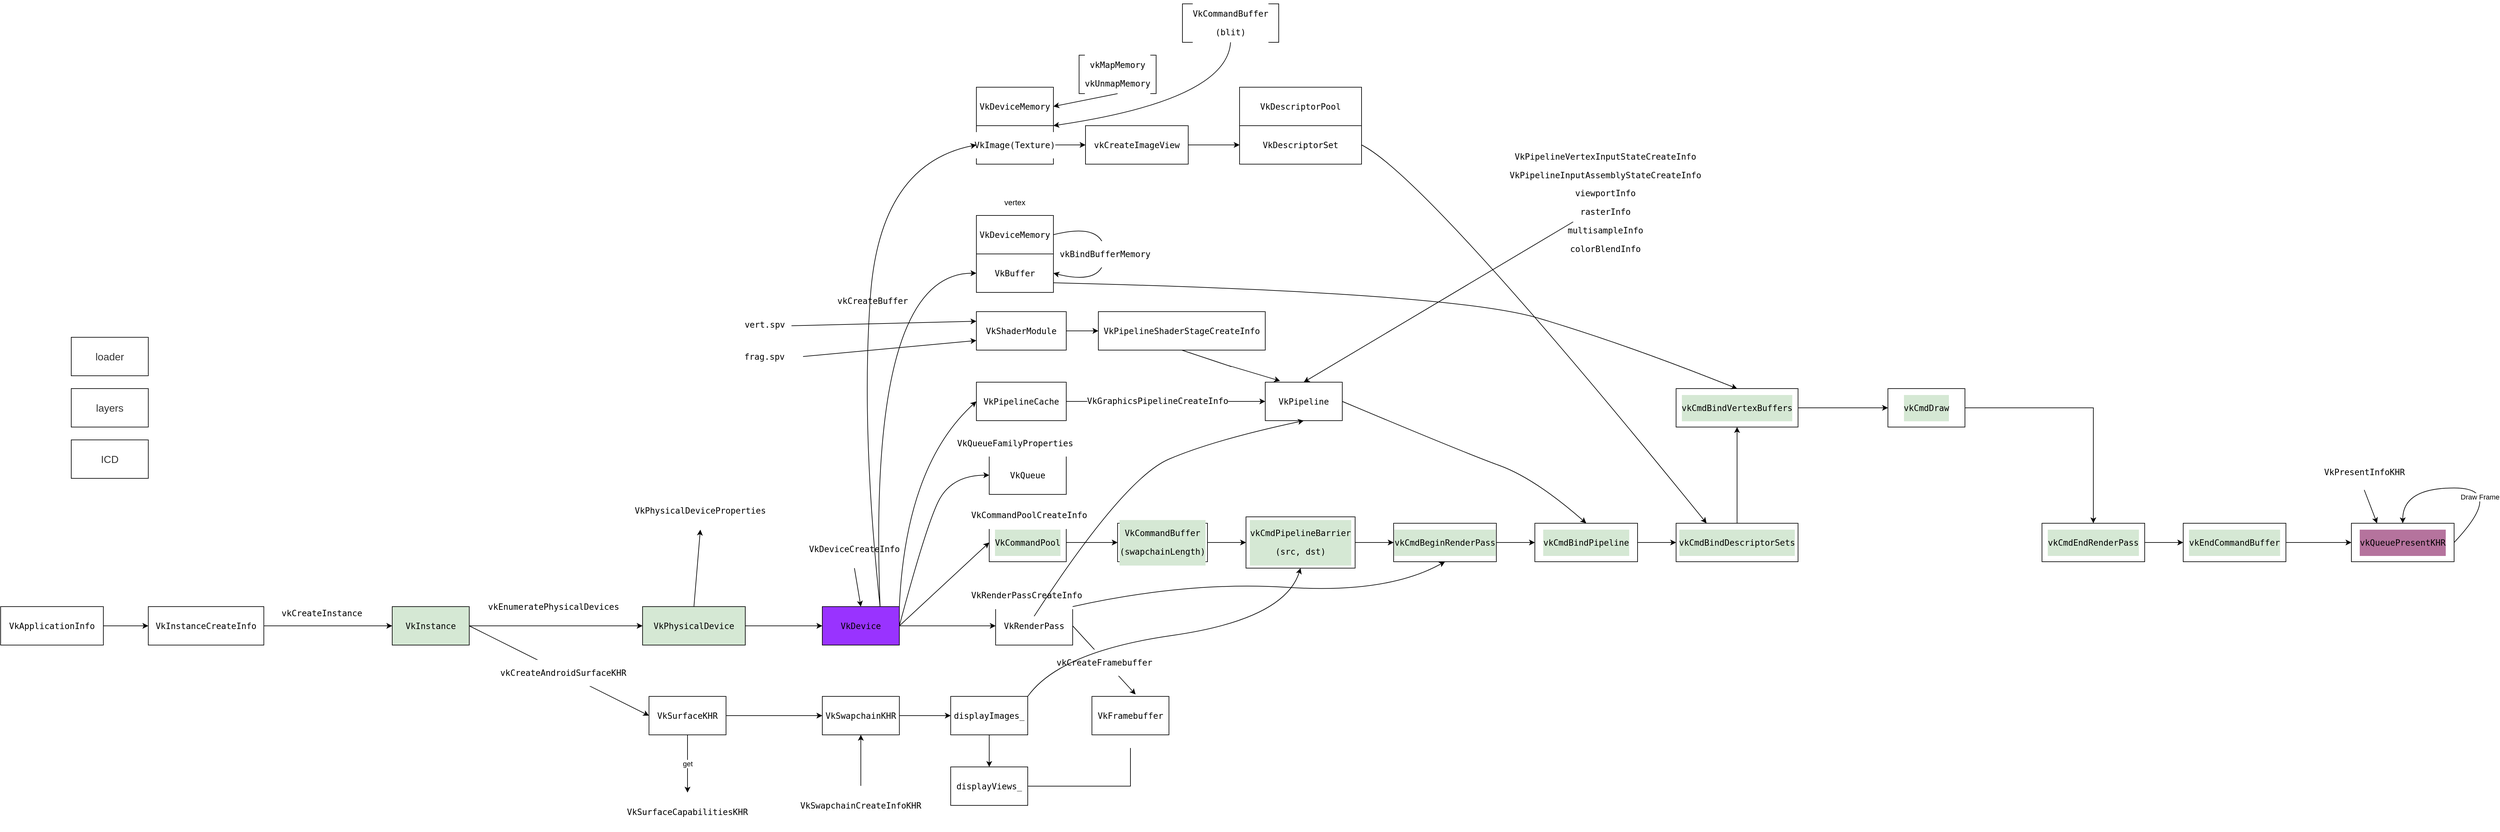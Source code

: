 <mxfile version="15.8.6" type="github">
  <diagram id="1pY4R01_YEF_WJ4rVZ5m" name="Page-1">
    <mxGraphModel dx="1298" dy="2010" grid="1" gridSize="10" guides="1" tooltips="1" connect="1" arrows="1" fold="1" page="1" pageScale="1" pageWidth="827" pageHeight="1169" math="0" shadow="0">
      <root>
        <mxCell id="0" />
        <mxCell id="1" parent="0" />
        <mxCell id="WrL0nbeZJ3WGLAnh8dPq-1" value="&lt;span style=&quot;color: rgb(51 , 51 , 51) ; font-family: , &amp;#34;sf ui text&amp;#34; , &amp;#34;arial&amp;#34; , &amp;#34;pingfang sc&amp;#34; , &amp;#34;hiragino sans gb&amp;#34; , &amp;#34;microsoft yahei&amp;#34; , &amp;#34;wenquanyi micro hei&amp;#34; , sans-serif , &amp;#34;simhei&amp;#34; , &amp;#34;simsun&amp;#34; ; font-size: 16px ; background-color: rgb(255 , 255 , 255)&quot;&gt;loader&lt;/span&gt;" style="whiteSpace=wrap;html=1;" vertex="1" parent="1">
          <mxGeometry x="230" y="-430" width="120" height="60" as="geometry" />
        </mxCell>
        <mxCell id="WrL0nbeZJ3WGLAnh8dPq-2" value="&lt;span style=&quot;color: rgb(51 , 51 , 51) ; font-family: , &amp;#34;sf ui text&amp;#34; , &amp;#34;arial&amp;#34; , &amp;#34;pingfang sc&amp;#34; , &amp;#34;hiragino sans gb&amp;#34; , &amp;#34;microsoft yahei&amp;#34; , &amp;#34;wenquanyi micro hei&amp;#34; , sans-serif , &amp;#34;simhei&amp;#34; , &amp;#34;simsun&amp;#34; ; font-size: 16px ; background-color: rgb(255 , 255 , 255)&quot;&gt;layers&lt;/span&gt;" style="whiteSpace=wrap;html=1;" vertex="1" parent="1">
          <mxGeometry x="230" y="-350" width="120" height="60" as="geometry" />
        </mxCell>
        <mxCell id="WrL0nbeZJ3WGLAnh8dPq-6" value="" style="edgeStyle=orthogonalEdgeStyle;rounded=0;orthogonalLoop=1;jettySize=auto;html=1;fontColor=#000000;" edge="1" parent="1" source="WrL0nbeZJ3WGLAnh8dPq-4" target="WrL0nbeZJ3WGLAnh8dPq-5">
          <mxGeometry relative="1" as="geometry" />
        </mxCell>
        <mxCell id="WrL0nbeZJ3WGLAnh8dPq-4" value="&lt;pre style=&quot;font-family: &amp;quot;jetbrains mono&amp;quot;, monospace; font-size: 9.8pt;&quot;&gt;&lt;span style=&quot;&quot;&gt;VkApplicationInfo&lt;/span&gt;&lt;/pre&gt;" style="whiteSpace=wrap;html=1;fillColor=#FFFFFF;fontColor=#000000;labelBackgroundColor=default;" vertex="1" parent="1">
          <mxGeometry x="120" y="-10" width="160" height="60" as="geometry" />
        </mxCell>
        <mxCell id="WrL0nbeZJ3WGLAnh8dPq-8" value="&lt;pre style=&quot;font-family: &amp;#34;jetbrains mono&amp;#34; , monospace ; font-size: 9.8pt&quot;&gt;&lt;br&gt;&lt;/pre&gt;" style="edgeStyle=orthogonalEdgeStyle;rounded=0;orthogonalLoop=1;jettySize=auto;html=1;fontColor=#000000;" edge="1" parent="1" source="WrL0nbeZJ3WGLAnh8dPq-5" target="WrL0nbeZJ3WGLAnh8dPq-7">
          <mxGeometry relative="1" as="geometry" />
        </mxCell>
        <mxCell id="WrL0nbeZJ3WGLAnh8dPq-5" value="&lt;pre style=&quot;font-family: &amp;quot;jetbrains mono&amp;quot;, monospace; font-size: 9.8pt;&quot;&gt;&lt;span style=&quot;&quot;&gt;VkInstanceCreateInfo&lt;/span&gt;&lt;/pre&gt;" style="whiteSpace=wrap;html=1;fontColor=#000000;fillColor=#FFFFFF;labelBackgroundColor=#FFFFFF;" vertex="1" parent="1">
          <mxGeometry x="350" y="-10" width="180" height="60" as="geometry" />
        </mxCell>
        <mxCell id="WrL0nbeZJ3WGLAnh8dPq-11" value="" style="edgeStyle=orthogonalEdgeStyle;rounded=0;orthogonalLoop=1;jettySize=auto;html=1;fontColor=#000000;" edge="1" parent="1" source="WrL0nbeZJ3WGLAnh8dPq-7" target="WrL0nbeZJ3WGLAnh8dPq-10">
          <mxGeometry relative="1" as="geometry" />
        </mxCell>
        <mxCell id="WrL0nbeZJ3WGLAnh8dPq-12" value="&lt;pre style=&quot;font-family: &amp;quot;jetbrains mono&amp;quot;, monospace; font-size: 9.8pt;&quot;&gt;vkEnumeratePhysicalDevices&lt;/pre&gt;" style="edgeLabel;html=1;align=center;verticalAlign=middle;resizable=0;points=[];fontColor=#000000;labelBackgroundColor=#FFFFFF;" vertex="1" connectable="0" parent="WrL0nbeZJ3WGLAnh8dPq-11">
          <mxGeometry x="-0.05" y="-2" relative="1" as="geometry">
            <mxPoint x="2" y="-32" as="offset" />
          </mxGeometry>
        </mxCell>
        <mxCell id="WrL0nbeZJ3WGLAnh8dPq-7" value="&lt;pre style=&quot;font-family: &amp;quot;jetbrains mono&amp;quot;, monospace; font-size: 9.8pt;&quot;&gt;&lt;span style=&quot;&quot;&gt;VkInstance&lt;/span&gt;&lt;/pre&gt;" style="whiteSpace=wrap;html=1;fontColor=#000000;fillColor=#D5E8D4;labelBackgroundColor=#D5E8D4;" vertex="1" parent="1">
          <mxGeometry x="730" y="-10" width="120" height="60" as="geometry" />
        </mxCell>
        <mxCell id="WrL0nbeZJ3WGLAnh8dPq-9" value="&lt;pre style=&quot;font-family: &amp;#34;jetbrains mono&amp;#34; , monospace ; font-size: 9.8pt&quot;&gt;&lt;br&gt;&lt;/pre&gt;" style="text;html=1;align=center;verticalAlign=middle;resizable=0;points=[];autosize=1;strokeColor=none;fillColor=none;fontColor=#000000;labelBackgroundColor=default;" vertex="1" parent="1">
          <mxGeometry x="570" y="-15" width="20" height="50" as="geometry" />
        </mxCell>
        <mxCell id="WrL0nbeZJ3WGLAnh8dPq-29" value="" style="edgeStyle=orthogonalEdgeStyle;rounded=0;orthogonalLoop=1;jettySize=auto;html=1;fontColor=#000000;" edge="1" parent="1" source="WrL0nbeZJ3WGLAnh8dPq-10" target="WrL0nbeZJ3WGLAnh8dPq-28">
          <mxGeometry relative="1" as="geometry" />
        </mxCell>
        <mxCell id="WrL0nbeZJ3WGLAnh8dPq-10" value="&lt;pre style=&quot;font-family: &amp;quot;jetbrains mono&amp;quot;, monospace; font-size: 9.8pt;&quot;&gt;&lt;span style=&quot;&quot;&gt;VkPhysicalDevice&lt;/span&gt;&lt;/pre&gt;" style="whiteSpace=wrap;html=1;fontColor=#000000;fillColor=#D5E8D4;labelBackgroundColor=#D5E8D4;" vertex="1" parent="1">
          <mxGeometry x="1120" y="-10" width="160" height="60" as="geometry" />
        </mxCell>
        <mxCell id="WrL0nbeZJ3WGLAnh8dPq-13" value="&lt;pre style=&quot;font-family: &amp;#34;jetbrains mono&amp;#34; , monospace ; font-size: 9.8pt&quot;&gt;vkCreateInstance&lt;/pre&gt;" style="text;html=1;align=center;verticalAlign=middle;resizable=0;points=[];autosize=1;strokeColor=none;fillColor=none;fontColor=#000000;" vertex="1" parent="1">
          <mxGeometry x="550" y="-25" width="140" height="50" as="geometry" />
        </mxCell>
        <mxCell id="WrL0nbeZJ3WGLAnh8dPq-37" value="" style="edgeStyle=orthogonalEdgeStyle;rounded=0;orthogonalLoop=1;jettySize=auto;html=1;fontColor=#000000;" edge="1" parent="1" source="WrL0nbeZJ3WGLAnh8dPq-18" target="WrL0nbeZJ3WGLAnh8dPq-36">
          <mxGeometry relative="1" as="geometry" />
        </mxCell>
        <mxCell id="WrL0nbeZJ3WGLAnh8dPq-18" value="&lt;pre style=&quot;font-family: &amp;#34;jetbrains mono&amp;#34; , monospace ; font-size: 9.8pt&quot;&gt;VkSurfaceKHR&lt;/pre&gt;" style="whiteSpace=wrap;html=1;fontColor=#000000;fillColor=#FFFFFF;labelBackgroundColor=#FFFFFF;" vertex="1" parent="1">
          <mxGeometry x="1130" y="130" width="120" height="60" as="geometry" />
        </mxCell>
        <mxCell id="WrL0nbeZJ3WGLAnh8dPq-20" value="" style="endArrow=classic;html=1;rounded=0;fontColor=#000000;exitX=1;exitY=0.5;exitDx=0;exitDy=0;entryX=0;entryY=0.5;entryDx=0;entryDy=0;" edge="1" parent="1" source="WrL0nbeZJ3WGLAnh8dPq-7" target="WrL0nbeZJ3WGLAnh8dPq-18">
          <mxGeometry width="50" height="50" relative="1" as="geometry">
            <mxPoint x="1100" y="140" as="sourcePoint" />
            <mxPoint x="1150" y="90" as="targetPoint" />
          </mxGeometry>
        </mxCell>
        <mxCell id="WrL0nbeZJ3WGLAnh8dPq-21" value="&lt;pre style=&quot;font-family: &amp;quot;jetbrains mono&amp;quot;, monospace; font-size: 9.8pt;&quot;&gt;vkCreateAndroidSurfaceKHR&lt;/pre&gt;" style="edgeLabel;html=1;align=center;verticalAlign=middle;resizable=0;points=[];fontColor=#000000;labelBackgroundColor=#FFFFFF;" vertex="1" connectable="0" parent="WrL0nbeZJ3WGLAnh8dPq-20">
          <mxGeometry x="0.043" relative="1" as="geometry">
            <mxPoint as="offset" />
          </mxGeometry>
        </mxCell>
        <mxCell id="WrL0nbeZJ3WGLAnh8dPq-22" value="&lt;pre style=&quot;font-family: &amp;quot;jetbrains mono&amp;quot;, monospace; font-size: 9.8pt;&quot;&gt;&lt;span style=&quot;&quot;&gt;VkPhysicalDeviceProperties&lt;/span&gt;&lt;/pre&gt;" style="rounded=1;whiteSpace=wrap;html=1;labelBackgroundColor=#FFFFFF;fontColor=#000000;strokeColor=#FFFFFF;fillColor=#FFFFFF;" vertex="1" parent="1">
          <mxGeometry x="1090" y="-190" width="240" height="60" as="geometry" />
        </mxCell>
        <mxCell id="WrL0nbeZJ3WGLAnh8dPq-25" value="&lt;pre style=&quot;font-family: &amp;quot;jetbrains mono&amp;quot;, monospace; font-size: 9.8pt;&quot;&gt;&lt;span style=&quot;&quot;&gt;VkSurfaceCapabilitiesKHR&lt;/span&gt;&lt;/pre&gt;" style="rounded=1;whiteSpace=wrap;html=1;labelBackgroundColor=#FFFFFF;fontColor=#000000;strokeColor=#FFFFFF;fillColor=#FFFFFF;" vertex="1" parent="1">
          <mxGeometry x="1080" y="280" width="220" height="60" as="geometry" />
        </mxCell>
        <mxCell id="WrL0nbeZJ3WGLAnh8dPq-26" value="get" style="endArrow=classic;html=1;rounded=0;fontColor=#000000;exitX=0.5;exitY=1;exitDx=0;exitDy=0;entryX=0.5;entryY=0;entryDx=0;entryDy=0;" edge="1" parent="1" source="WrL0nbeZJ3WGLAnh8dPq-18" target="WrL0nbeZJ3WGLAnh8dPq-25">
          <mxGeometry width="50" height="50" relative="1" as="geometry">
            <mxPoint x="1330" y="240" as="sourcePoint" />
            <mxPoint x="1380" y="190" as="targetPoint" />
          </mxGeometry>
        </mxCell>
        <mxCell id="WrL0nbeZJ3WGLAnh8dPq-27" value="" style="endArrow=classic;html=1;rounded=0;fontColor=#000000;exitX=0.5;exitY=0;exitDx=0;exitDy=0;entryX=0.5;entryY=1;entryDx=0;entryDy=0;" edge="1" parent="1" source="WrL0nbeZJ3WGLAnh8dPq-10" target="WrL0nbeZJ3WGLAnh8dPq-22">
          <mxGeometry width="50" height="50" relative="1" as="geometry">
            <mxPoint x="1100" y="270" as="sourcePoint" />
            <mxPoint x="1150" y="220" as="targetPoint" />
          </mxGeometry>
        </mxCell>
        <mxCell id="WrL0nbeZJ3WGLAnh8dPq-42" value="" style="edgeStyle=orthogonalEdgeStyle;rounded=0;orthogonalLoop=1;jettySize=auto;html=1;fontColor=#000000;" edge="1" parent="1" source="WrL0nbeZJ3WGLAnh8dPq-28" target="WrL0nbeZJ3WGLAnh8dPq-41">
          <mxGeometry relative="1" as="geometry" />
        </mxCell>
        <mxCell id="WrL0nbeZJ3WGLAnh8dPq-28" value="&lt;pre style=&quot;font-family: &amp;quot;jetbrains mono&amp;quot;, monospace; font-size: 9.8pt;&quot;&gt;&lt;span style=&quot;&quot;&gt;VkDevice&lt;/span&gt;&lt;/pre&gt;" style="whiteSpace=wrap;html=1;fillColor=#9933FF;labelBackgroundColor=#9933FF;strokeColor=#000000;" vertex="1" parent="1">
          <mxGeometry x="1400" y="-10" width="120" height="60" as="geometry" />
        </mxCell>
        <mxCell id="WrL0nbeZJ3WGLAnh8dPq-30" value="&lt;pre style=&quot;font-family: &amp;quot;jetbrains mono&amp;quot;, monospace; font-size: 9.8pt;&quot;&gt;&lt;span style=&quot;&quot;&gt;VkDeviceCreateInfo&lt;/span&gt;&lt;/pre&gt;" style="rounded=1;whiteSpace=wrap;html=1;labelBackgroundColor=#FFFFFF;fontColor=#000000;strokeColor=#FFFFFF;fillColor=#FFFFFF;" vertex="1" parent="1">
          <mxGeometry x="1390" y="-130" width="120" height="60" as="geometry" />
        </mxCell>
        <mxCell id="WrL0nbeZJ3WGLAnh8dPq-31" value="" style="endArrow=classic;html=1;rounded=0;fontColor=#000000;exitX=0.5;exitY=1;exitDx=0;exitDy=0;entryX=0.5;entryY=0;entryDx=0;entryDy=0;" edge="1" parent="1" source="WrL0nbeZJ3WGLAnh8dPq-30" target="WrL0nbeZJ3WGLAnh8dPq-28">
          <mxGeometry width="50" height="50" relative="1" as="geometry">
            <mxPoint x="1510" y="200" as="sourcePoint" />
            <mxPoint x="1560" y="150" as="targetPoint" />
          </mxGeometry>
        </mxCell>
        <mxCell id="WrL0nbeZJ3WGLAnh8dPq-32" value="&lt;pre style=&quot;font-family: &amp;quot;jetbrains mono&amp;quot;, monospace; font-size: 9.8pt;&quot;&gt;&lt;span style=&quot;&quot;&gt;VkQueue&lt;/span&gt;&lt;/pre&gt;" style="whiteSpace=wrap;html=1;fontColor=#000000;fillColor=#FFFFFF;labelBackgroundColor=#FFFFFF;" vertex="1" parent="1">
          <mxGeometry x="1660" y="-245" width="120" height="60" as="geometry" />
        </mxCell>
        <mxCell id="WrL0nbeZJ3WGLAnh8dPq-34" value="&lt;pre style=&quot;font-family: &amp;quot;jetbrains mono&amp;quot;, monospace; font-size: 9.8pt;&quot;&gt;&lt;span style=&quot;&quot;&gt;VkQueueFamilyProperties&lt;/span&gt;&lt;/pre&gt;" style="text;html=1;align=center;verticalAlign=middle;resizable=0;points=[];autosize=1;strokeColor=none;fillColor=none;fontColor=#000000;labelBackgroundColor=default;" vertex="1" parent="1">
          <mxGeometry x="1600" y="-290" width="200" height="50" as="geometry" />
        </mxCell>
        <mxCell id="WrL0nbeZJ3WGLAnh8dPq-46" value="" style="edgeStyle=orthogonalEdgeStyle;rounded=0;orthogonalLoop=1;jettySize=auto;html=1;fontColor=#000000;" edge="1" parent="1" source="WrL0nbeZJ3WGLAnh8dPq-36" target="WrL0nbeZJ3WGLAnh8dPq-45">
          <mxGeometry relative="1" as="geometry" />
        </mxCell>
        <mxCell id="WrL0nbeZJ3WGLAnh8dPq-36" value="&lt;pre style=&quot;font-family: &amp;#34;jetbrains mono&amp;#34; , monospace ; font-size: 9.8pt&quot;&gt;&lt;span&gt;&lt;font color=&quot;#000000&quot;&gt;VkSwapchainKHR&lt;/font&gt;&lt;/span&gt;&lt;/pre&gt;" style="whiteSpace=wrap;html=1;fontColor=#FFFFFF;fillColor=#FFFFFF;labelBackgroundColor=#FFFFFF;" vertex="1" parent="1">
          <mxGeometry x="1400" y="130" width="120" height="60" as="geometry" />
        </mxCell>
        <mxCell id="WrL0nbeZJ3WGLAnh8dPq-39" style="edgeStyle=orthogonalEdgeStyle;rounded=0;orthogonalLoop=1;jettySize=auto;html=1;entryX=0.5;entryY=1;entryDx=0;entryDy=0;fontColor=#000000;" edge="1" parent="1" source="WrL0nbeZJ3WGLAnh8dPq-38" target="WrL0nbeZJ3WGLAnh8dPq-36">
          <mxGeometry relative="1" as="geometry" />
        </mxCell>
        <mxCell id="WrL0nbeZJ3WGLAnh8dPq-38" value="&lt;pre style=&quot;font-family: &amp;quot;jetbrains mono&amp;quot;, monospace; font-size: 9.8pt;&quot;&gt;&lt;span style=&quot;&quot;&gt;VkSwapchainCreateInfoKHR&lt;/span&gt;&lt;/pre&gt;" style="whiteSpace=wrap;html=1;labelBackgroundColor=#FFFFFF;fontColor=#000000;strokeColor=#FFFFFF;fillColor=#FFFFFF;" vertex="1" parent="1">
          <mxGeometry x="1360" y="270" width="200" height="60" as="geometry" />
        </mxCell>
        <mxCell id="WrL0nbeZJ3WGLAnh8dPq-40" value="" style="curved=1;endArrow=classic;html=1;rounded=0;fontColor=#000000;entryX=0;entryY=0.5;entryDx=0;entryDy=0;exitX=1;exitY=0.5;exitDx=0;exitDy=0;" edge="1" parent="1" source="WrL0nbeZJ3WGLAnh8dPq-28" target="WrL0nbeZJ3WGLAnh8dPq-32">
          <mxGeometry width="50" height="50" relative="1" as="geometry">
            <mxPoint x="1350" y="150" as="sourcePoint" />
            <mxPoint x="1400" y="100" as="targetPoint" />
            <Array as="points">
              <mxPoint x="1560" y="-130" />
              <mxPoint x="1600" y="-215" />
            </Array>
          </mxGeometry>
        </mxCell>
        <mxCell id="WrL0nbeZJ3WGLAnh8dPq-41" value="&lt;pre style=&quot;font-family: &amp;quot;jetbrains mono&amp;quot;, monospace; font-size: 9.8pt;&quot;&gt;&lt;span style=&quot;&quot;&gt;VkRenderPass&lt;/span&gt;&lt;/pre&gt;" style="whiteSpace=wrap;html=1;fontColor=#000000;fillColor=#FFFFFF;labelBackgroundColor=#FFFFFF;" vertex="1" parent="1">
          <mxGeometry x="1670" y="-10" width="120" height="60" as="geometry" />
        </mxCell>
        <mxCell id="WrL0nbeZJ3WGLAnh8dPq-44" value="&lt;pre style=&quot;font-family: &amp;quot;jetbrains mono&amp;quot;, monospace; font-size: 9.8pt;&quot;&gt;&lt;span style=&quot;&quot;&gt;VkRenderPassCreateInfo&lt;/span&gt;&lt;/pre&gt;" style="text;whiteSpace=wrap;html=1;fontColor=#000000;labelBackgroundColor=default;" vertex="1" parent="1">
          <mxGeometry x="1630" y="-55" width="200" height="60" as="geometry" />
        </mxCell>
        <mxCell id="WrL0nbeZJ3WGLAnh8dPq-48" value="" style="edgeStyle=orthogonalEdgeStyle;rounded=0;orthogonalLoop=1;jettySize=auto;html=1;fontColor=#000000;" edge="1" parent="1" source="WrL0nbeZJ3WGLAnh8dPq-45" target="WrL0nbeZJ3WGLAnh8dPq-47">
          <mxGeometry relative="1" as="geometry" />
        </mxCell>
        <mxCell id="WrL0nbeZJ3WGLAnh8dPq-45" value="&lt;pre style=&quot;font-family: &amp;quot;jetbrains mono&amp;quot;, monospace; font-size: 9.8pt;&quot;&gt;&lt;span style=&quot;&quot;&gt;displayImages_&lt;/span&gt;&lt;/pre&gt;" style="whiteSpace=wrap;html=1;fontColor=#000000;fillColor=#FFFFFF;labelBackgroundColor=#FFFFFF;" vertex="1" parent="1">
          <mxGeometry x="1600" y="130" width="120" height="60" as="geometry" />
        </mxCell>
        <mxCell id="WrL0nbeZJ3WGLAnh8dPq-52" value="" style="edgeStyle=orthogonalEdgeStyle;rounded=0;orthogonalLoop=1;jettySize=auto;html=1;fontColor=#000000;entryX=0.5;entryY=1;entryDx=0;entryDy=0;" edge="1" parent="1" source="WrL0nbeZJ3WGLAnh8dPq-47" target="WrL0nbeZJ3WGLAnh8dPq-53">
          <mxGeometry relative="1" as="geometry" />
        </mxCell>
        <mxCell id="WrL0nbeZJ3WGLAnh8dPq-47" value="&lt;pre style=&quot;font-family: &amp;quot;jetbrains mono&amp;quot;, monospace; font-size: 9.8pt;&quot;&gt;&lt;span style=&quot;&quot;&gt;displayViews_&lt;/span&gt;&lt;/pre&gt;" style="whiteSpace=wrap;html=1;fontColor=#000000;fillColor=#FFFFFF;labelBackgroundColor=#FFFFFF;" vertex="1" parent="1">
          <mxGeometry x="1600" y="240" width="120" height="60" as="geometry" />
        </mxCell>
        <mxCell id="WrL0nbeZJ3WGLAnh8dPq-51" value="&lt;pre style=&quot;font-family: &amp;#34;jetbrains mono&amp;#34; , monospace ; font-size: 9.8pt&quot;&gt;&lt;pre style=&quot;font-family: &amp;#34;jetbrains mono&amp;#34; , monospace ; font-size: 9.8pt&quot;&gt;&lt;br&gt;&lt;/pre&gt;&lt;/pre&gt;" style="rounded=0;whiteSpace=wrap;html=1;labelBackgroundColor=#FFFFFF;fontColor=#000000;strokeColor=#FFFFFF;fillColor=#FFFFFF;" vertex="1" parent="1">
          <mxGeometry x="1820" y="150" width="120" height="60" as="geometry" />
        </mxCell>
        <mxCell id="WrL0nbeZJ3WGLAnh8dPq-53" value="&lt;pre style=&quot;font-family: &amp;#34;jetbrains mono&amp;#34; , monospace ; font-size: 9.8pt&quot;&gt;&lt;pre style=&quot;font-size: 9.8pt ; font-family: &amp;#34;jetbrains mono&amp;#34; , monospace&quot;&gt;VkFramebuffer&lt;/pre&gt;&lt;/pre&gt;" style="whiteSpace=wrap;html=1;fontColor=#000000;fillColor=#FFFFFF;labelBackgroundColor=#FFFFFF;" vertex="1" parent="1">
          <mxGeometry x="1820" y="130" width="120" height="60" as="geometry" />
        </mxCell>
        <mxCell id="WrL0nbeZJ3WGLAnh8dPq-55" value="" style="endArrow=classic;html=1;rounded=0;fontColor=#000000;exitX=1;exitY=0.5;exitDx=0;exitDy=0;entryX=0.567;entryY=-0.05;entryDx=0;entryDy=0;entryPerimeter=0;" edge="1" parent="1" source="WrL0nbeZJ3WGLAnh8dPq-41" target="WrL0nbeZJ3WGLAnh8dPq-53">
          <mxGeometry width="50" height="50" relative="1" as="geometry">
            <mxPoint x="1430" y="50" as="sourcePoint" />
            <mxPoint x="1480" as="targetPoint" />
          </mxGeometry>
        </mxCell>
        <mxCell id="WrL0nbeZJ3WGLAnh8dPq-56" value="&lt;pre style=&quot;font-family: &amp;quot;jetbrains mono&amp;quot;, monospace; font-size: 9.8pt;&quot;&gt;vkCreateFramebuffer&lt;/pre&gt;" style="edgeLabel;html=1;align=center;verticalAlign=middle;resizable=0;points=[];fontColor=#000000;labelBackgroundColor=#FFFFFF;" vertex="1" connectable="0" parent="WrL0nbeZJ3WGLAnh8dPq-55">
          <mxGeometry x="0.035" y="-2" relative="1" as="geometry">
            <mxPoint as="offset" />
          </mxGeometry>
        </mxCell>
        <mxCell id="WrL0nbeZJ3WGLAnh8dPq-61" value="" style="edgeStyle=orthogonalEdgeStyle;rounded=0;orthogonalLoop=1;jettySize=auto;html=1;fontColor=#000000;" edge="1" parent="1" source="WrL0nbeZJ3WGLAnh8dPq-57" target="WrL0nbeZJ3WGLAnh8dPq-60">
          <mxGeometry relative="1" as="geometry" />
        </mxCell>
        <mxCell id="WrL0nbeZJ3WGLAnh8dPq-57" value="&lt;pre style=&quot;font-family: &amp;quot;jetbrains mono&amp;quot; , monospace ; font-size: 9.8pt&quot;&gt;&lt;pre style=&quot;font-family: &amp;quot;jetbrains mono&amp;quot;, monospace; font-size: 9.8pt;&quot;&gt;&lt;span style=&quot;&quot;&gt;VkCommandPool&lt;/span&gt;&lt;/pre&gt;&lt;/pre&gt;" style="whiteSpace=wrap;html=1;fontColor=#000000;fillColor=#FFFFFF;labelBackgroundColor=#D5E8D4;" vertex="1" parent="1">
          <mxGeometry x="1660" y="-140" width="120" height="60" as="geometry" />
        </mxCell>
        <mxCell id="WrL0nbeZJ3WGLAnh8dPq-58" value="" style="endArrow=classic;html=1;rounded=0;fontColor=#000000;exitX=1;exitY=0.5;exitDx=0;exitDy=0;entryX=0;entryY=0.5;entryDx=0;entryDy=0;" edge="1" parent="1" source="WrL0nbeZJ3WGLAnh8dPq-28" target="WrL0nbeZJ3WGLAnh8dPq-57">
          <mxGeometry width="50" height="50" relative="1" as="geometry">
            <mxPoint x="1480" y="30" as="sourcePoint" />
            <mxPoint x="1530" y="-20" as="targetPoint" />
          </mxGeometry>
        </mxCell>
        <mxCell id="WrL0nbeZJ3WGLAnh8dPq-59" value="&lt;pre style=&quot;font-family: &amp;quot;jetbrains mono&amp;quot;, monospace; font-size: 9.8pt;&quot;&gt;&lt;span style=&quot;&quot;&gt;VkCommandPoolCreateInfo&lt;/span&gt;&lt;/pre&gt;" style="text;whiteSpace=wrap;html=1;fontColor=#000000;labelBackgroundColor=default;" vertex="1" parent="1">
          <mxGeometry x="1630" y="-180" width="210" height="60" as="geometry" />
        </mxCell>
        <mxCell id="WrL0nbeZJ3WGLAnh8dPq-63" value="" style="edgeStyle=orthogonalEdgeStyle;rounded=0;orthogonalLoop=1;jettySize=auto;html=1;fontColor=#000000;" edge="1" parent="1" source="WrL0nbeZJ3WGLAnh8dPq-60" target="WrL0nbeZJ3WGLAnh8dPq-62">
          <mxGeometry relative="1" as="geometry" />
        </mxCell>
        <mxCell id="WrL0nbeZJ3WGLAnh8dPq-60" value="&lt;pre style=&quot;font-family: &amp;quot;jetbrains mono&amp;quot; , monospace ; font-size: 9.8pt&quot;&gt;&lt;span&gt;VkCommandBuffer&lt;/span&gt;&lt;/pre&gt;&lt;pre style=&quot;font-family: &amp;quot;jetbrains mono&amp;quot; , monospace ; font-size: 9.8pt&quot;&gt;&lt;span&gt;(&lt;/span&gt;swapchainLength)&lt;/pre&gt;" style="whiteSpace=wrap;html=1;fontColor=#000000;fillColor=#FFFFFF;labelBackgroundColor=#D5E8D4;" vertex="1" parent="1">
          <mxGeometry x="1860" y="-140" width="140" height="60" as="geometry" />
        </mxCell>
        <mxCell id="WrL0nbeZJ3WGLAnh8dPq-67" value="" style="edgeStyle=orthogonalEdgeStyle;rounded=0;orthogonalLoop=1;jettySize=auto;html=1;fontColor=#000000;" edge="1" parent="1" source="WrL0nbeZJ3WGLAnh8dPq-62" target="WrL0nbeZJ3WGLAnh8dPq-66">
          <mxGeometry relative="1" as="geometry" />
        </mxCell>
        <mxCell id="WrL0nbeZJ3WGLAnh8dPq-62" value="&lt;pre style=&quot;font-family: &amp;#34;jetbrains mono&amp;#34; , monospace ; font-size: 9.8pt&quot;&gt;&lt;pre style=&quot;font-family: &amp;#34;jetbrains mono&amp;#34; , monospace ; font-size: 9.8pt&quot;&gt;vkCmdPipelineBarrier&lt;/pre&gt;&lt;pre style=&quot;font-family: &amp;#34;jetbrains mono&amp;#34; , monospace ; font-size: 9.8pt&quot;&gt;(src, dst)&lt;/pre&gt;&lt;/pre&gt;" style="whiteSpace=wrap;html=1;fontColor=#000000;fillColor=#FFFFFF;labelBackgroundColor=#D5E8D4;" vertex="1" parent="1">
          <mxGeometry x="2060" y="-150" width="170" height="80" as="geometry" />
        </mxCell>
        <mxCell id="WrL0nbeZJ3WGLAnh8dPq-64" value="" style="curved=1;endArrow=classic;html=1;rounded=0;fontColor=#000000;exitX=1;exitY=0;exitDx=0;exitDy=0;entryX=0.5;entryY=1;entryDx=0;entryDy=0;" edge="1" parent="1" source="WrL0nbeZJ3WGLAnh8dPq-45" target="WrL0nbeZJ3WGLAnh8dPq-62">
          <mxGeometry width="50" height="50" relative="1" as="geometry">
            <mxPoint x="1720" y="60" as="sourcePoint" />
            <mxPoint x="1770" y="10" as="targetPoint" />
            <Array as="points">
              <mxPoint x="1770" y="60" />
              <mxPoint x="2120" y="10" />
            </Array>
          </mxGeometry>
        </mxCell>
        <mxCell id="WrL0nbeZJ3WGLAnh8dPq-65" value="&lt;pre style=&quot;font-family: &amp;#34;jetbrains mono&amp;#34; , monospace ; font-size: 9.8pt&quot;&gt;&lt;br&gt;&lt;/pre&gt;" style="edgeLabel;html=1;align=center;verticalAlign=middle;resizable=0;points=[];fontColor=#000000;labelBackgroundColor=#FFFFFF;" vertex="1" connectable="0" parent="WrL0nbeZJ3WGLAnh8dPq-64">
          <mxGeometry x="0.116" relative="1" as="geometry">
            <mxPoint x="60" y="5" as="offset" />
          </mxGeometry>
        </mxCell>
        <mxCell id="WrL0nbeZJ3WGLAnh8dPq-71" value="" style="edgeStyle=orthogonalEdgeStyle;rounded=0;orthogonalLoop=1;jettySize=auto;html=1;fontColor=#000000;exitX=1;exitY=0.5;exitDx=0;exitDy=0;" edge="1" parent="1" source="WrL0nbeZJ3WGLAnh8dPq-112" target="WrL0nbeZJ3WGLAnh8dPq-70">
          <mxGeometry relative="1" as="geometry">
            <mxPoint x="3722" y="-115" as="sourcePoint" />
          </mxGeometry>
        </mxCell>
        <mxCell id="WrL0nbeZJ3WGLAnh8dPq-99" value="" style="edgeStyle=orthogonalEdgeStyle;rounded=0;orthogonalLoop=1;jettySize=auto;html=1;labelBackgroundColor=#FFFFFF;fontColor=#000000;" edge="1" parent="1" source="WrL0nbeZJ3WGLAnh8dPq-66" target="WrL0nbeZJ3WGLAnh8dPq-98">
          <mxGeometry relative="1" as="geometry" />
        </mxCell>
        <mxCell id="WrL0nbeZJ3WGLAnh8dPq-66" value="&lt;pre style=&quot;font-family: &amp;#34;jetbrains mono&amp;#34; , monospace ; font-size: 9.8pt&quot;&gt;&lt;pre style=&quot;font-family: &amp;#34;jetbrains mono&amp;#34; , monospace ; font-size: 9.8pt&quot;&gt;vkCmdBeginRenderPass&lt;/pre&gt;&lt;/pre&gt;" style="whiteSpace=wrap;html=1;fontColor=#000000;fillColor=#FFFFFF;labelBackgroundColor=#D5E8D4;" vertex="1" parent="1">
          <mxGeometry x="2290" y="-140" width="160" height="60" as="geometry" />
        </mxCell>
        <mxCell id="WrL0nbeZJ3WGLAnh8dPq-68" value="" style="curved=1;endArrow=classic;html=1;rounded=0;fontColor=#000000;exitX=1;exitY=0;exitDx=0;exitDy=0;entryX=0.5;entryY=1;entryDx=0;entryDy=0;" edge="1" parent="1" source="WrL0nbeZJ3WGLAnh8dPq-41" target="WrL0nbeZJ3WGLAnh8dPq-66">
          <mxGeometry width="50" height="50" relative="1" as="geometry">
            <mxPoint x="2070" y="90" as="sourcePoint" />
            <mxPoint x="2120" y="40" as="targetPoint" />
            <Array as="points">
              <mxPoint x="1970" y="-50" />
              <mxPoint x="2280" y="-30" />
            </Array>
          </mxGeometry>
        </mxCell>
        <mxCell id="WrL0nbeZJ3WGLAnh8dPq-69" value="&lt;pre style=&quot;font-family: &amp;#34;jetbrains mono&amp;#34; , monospace ; font-size: 9.8pt&quot;&gt;&lt;br&gt;&lt;/pre&gt;" style="edgeLabel;html=1;align=center;verticalAlign=middle;resizable=0;points=[];fontColor=#000000;labelBackgroundColor=#FFFFFF;" vertex="1" connectable="0" parent="WrL0nbeZJ3WGLAnh8dPq-68">
          <mxGeometry x="0.53" y="6" relative="1" as="geometry">
            <mxPoint as="offset" />
          </mxGeometry>
        </mxCell>
        <mxCell id="WrL0nbeZJ3WGLAnh8dPq-70" value="&lt;pre style=&quot;font-family: &amp;quot;jetbrains mono&amp;quot;, monospace; font-size: 9.8pt;&quot;&gt;vkQueuePresentKHR&lt;/pre&gt;" style="whiteSpace=wrap;html=1;fontColor=#000000;fillColor=#FFFFFF;labelBackgroundColor=#B5739D;" vertex="1" parent="1">
          <mxGeometry x="3782" y="-140" width="160" height="60" as="geometry" />
        </mxCell>
        <mxCell id="WrL0nbeZJ3WGLAnh8dPq-72" value="" style="curved=1;endArrow=classic;html=1;rounded=0;fontColor=#000000;exitX=1;exitY=0.5;exitDx=0;exitDy=0;entryX=0.5;entryY=0;entryDx=0;entryDy=0;" edge="1" parent="1" source="WrL0nbeZJ3WGLAnh8dPq-70" target="WrL0nbeZJ3WGLAnh8dPq-70">
          <mxGeometry width="50" height="50" relative="1" as="geometry">
            <mxPoint x="3452" y="55" as="sourcePoint" />
            <mxPoint x="3502" y="5" as="targetPoint" />
            <Array as="points">
              <mxPoint x="4022" y="-195" />
              <mxPoint x="3862" y="-195" />
            </Array>
          </mxGeometry>
        </mxCell>
        <mxCell id="WrL0nbeZJ3WGLAnh8dPq-73" value="Draw Frame" style="edgeLabel;html=1;align=center;verticalAlign=middle;resizable=0;points=[];fontColor=#000000;" vertex="1" connectable="0" parent="WrL0nbeZJ3WGLAnh8dPq-72">
          <mxGeometry x="-0.052" y="14" relative="1" as="geometry">
            <mxPoint as="offset" />
          </mxGeometry>
        </mxCell>
        <mxCell id="WrL0nbeZJ3WGLAnh8dPq-74" value="&lt;pre style=&quot;font-family: &amp;quot;jetbrains mono&amp;quot;, monospace; font-size: 9.8pt;&quot;&gt;&lt;span style=&quot;&quot;&gt;VkPresentInfoKHR&lt;/span&gt;&lt;/pre&gt;" style="text;html=1;align=center;verticalAlign=middle;resizable=0;points=[];autosize=1;strokeColor=none;fillColor=none;fontColor=#000000;labelBackgroundColor=default;" vertex="1" parent="1">
          <mxGeometry x="3732" y="-245" width="140" height="50" as="geometry" />
        </mxCell>
        <mxCell id="WrL0nbeZJ3WGLAnh8dPq-75" value="" style="endArrow=classic;html=1;rounded=0;fontColor=#000000;exitX=0.5;exitY=1.06;exitDx=0;exitDy=0;exitPerimeter=0;entryX=0.25;entryY=0;entryDx=0;entryDy=0;" edge="1" parent="1" source="WrL0nbeZJ3WGLAnh8dPq-74" target="WrL0nbeZJ3WGLAnh8dPq-70">
          <mxGeometry width="50" height="50" relative="1" as="geometry">
            <mxPoint x="3452" y="35" as="sourcePoint" />
            <mxPoint x="3812" y="-155" as="targetPoint" />
          </mxGeometry>
        </mxCell>
        <mxCell id="WrL0nbeZJ3WGLAnh8dPq-76" value="&lt;pre style=&quot;font-family: &amp;quot;jetbrains mono&amp;quot; , monospace ; font-size: 9.8pt&quot;&gt;&lt;pre style=&quot;font-family: &amp;quot;jetbrains mono&amp;quot;, monospace; font-size: 9.8pt;&quot;&gt;&lt;span style=&quot;&quot;&gt;VkBuffer&lt;/span&gt;&lt;/pre&gt;&lt;/pre&gt;" style="whiteSpace=wrap;html=1;fontColor=#000000;fillColor=#FFFFFF;labelBackgroundColor=#FFFFFF;" vertex="1" parent="1">
          <mxGeometry x="1640" y="-560" width="120" height="60" as="geometry" />
        </mxCell>
        <mxCell id="WrL0nbeZJ3WGLAnh8dPq-77" value="" style="curved=1;endArrow=classic;html=1;rounded=0;fontColor=#000000;exitX=0.75;exitY=0;exitDx=0;exitDy=0;entryX=0;entryY=0.5;entryDx=0;entryDy=0;" edge="1" parent="1" source="WrL0nbeZJ3WGLAnh8dPq-28" target="WrL0nbeZJ3WGLAnh8dPq-76">
          <mxGeometry width="50" height="50" relative="1" as="geometry">
            <mxPoint x="1910" y="-280" as="sourcePoint" />
            <mxPoint x="1960" y="-330" as="targetPoint" />
            <Array as="points">
              <mxPoint x="1470" y="-530" />
            </Array>
          </mxGeometry>
        </mxCell>
        <mxCell id="WrL0nbeZJ3WGLAnh8dPq-78" value="&lt;pre style=&quot;font-family: &amp;quot;jetbrains mono&amp;quot;, monospace; font-size: 9.8pt;&quot;&gt;vkCreateBuffer&lt;/pre&gt;" style="edgeLabel;html=1;align=center;verticalAlign=middle;resizable=0;points=[];fontColor=#000000;labelBackgroundColor=#FFFFFF;" vertex="1" connectable="0" parent="WrL0nbeZJ3WGLAnh8dPq-77">
          <mxGeometry x="0.382" y="-6" relative="1" as="geometry">
            <mxPoint as="offset" />
          </mxGeometry>
        </mxCell>
        <mxCell id="WrL0nbeZJ3WGLAnh8dPq-79" value="&lt;pre style=&quot;font-family: &amp;quot;jetbrains mono&amp;quot; , monospace ; font-size: 9.8pt&quot;&gt;&lt;pre style=&quot;font-family: &amp;quot;jetbrains mono&amp;quot; , monospace ; font-size: 9.8pt&quot;&gt;&lt;pre style=&quot;font-family: &amp;quot;jetbrains mono&amp;quot;, monospace; font-size: 9.8pt;&quot;&gt;&lt;span style=&quot;&quot;&gt;VkDeviceMemory&lt;/span&gt;&lt;/pre&gt;&lt;/pre&gt;&lt;/pre&gt;" style="whiteSpace=wrap;html=1;fontColor=#000000;fillColor=#FFFFFF;labelBackgroundColor=#FFFFFF;" vertex="1" parent="1">
          <mxGeometry x="1640" y="-620" width="120" height="60" as="geometry" />
        </mxCell>
        <mxCell id="WrL0nbeZJ3WGLAnh8dPq-80" value="&lt;pre style=&quot;font-family: &amp;quot;jetbrains mono&amp;quot;, monospace; font-size: 9.8pt;&quot;&gt;vkBindBufferMemory&lt;/pre&gt;" style="curved=1;endArrow=classic;html=1;rounded=0;fontColor=#000000;exitX=1;exitY=0.5;exitDx=0;exitDy=0;entryX=1;entryY=0.5;entryDx=0;entryDy=0;labelBackgroundColor=#FFFFFF;" edge="1" parent="1" source="WrL0nbeZJ3WGLAnh8dPq-79" target="WrL0nbeZJ3WGLAnh8dPq-76">
          <mxGeometry width="50" height="50" relative="1" as="geometry">
            <mxPoint x="1890" y="-350" as="sourcePoint" />
            <mxPoint x="1940" y="-400" as="targetPoint" />
            <Array as="points">
              <mxPoint x="1840" y="-610" />
              <mxPoint x="1840" y="-510" />
            </Array>
          </mxGeometry>
        </mxCell>
        <mxCell id="WrL0nbeZJ3WGLAnh8dPq-88" value="" style="edgeStyle=orthogonalEdgeStyle;rounded=0;orthogonalLoop=1;jettySize=auto;html=1;labelBackgroundColor=#FFFFFF;fontColor=#000000;" edge="1" parent="1" source="WrL0nbeZJ3WGLAnh8dPq-81" target="WrL0nbeZJ3WGLAnh8dPq-87">
          <mxGeometry relative="1" as="geometry" />
        </mxCell>
        <mxCell id="WrL0nbeZJ3WGLAnh8dPq-89" value="&lt;pre style=&quot;font-family: &amp;quot;jetbrains mono&amp;quot;, monospace; font-size: 9.8pt;&quot;&gt;&lt;span style=&quot;&quot;&gt;VkGraphicsPipelineCreateInfo&lt;/span&gt;&lt;/pre&gt;" style="edgeLabel;html=1;align=center;verticalAlign=middle;resizable=0;points=[];fontColor=#000000;labelBackgroundColor=default;" vertex="1" connectable="0" parent="WrL0nbeZJ3WGLAnh8dPq-88">
          <mxGeometry x="-0.084" y="1" relative="1" as="geometry">
            <mxPoint as="offset" />
          </mxGeometry>
        </mxCell>
        <mxCell id="WrL0nbeZJ3WGLAnh8dPq-81" value="&lt;pre style=&quot;font-family: &amp;quot;jetbrains mono&amp;quot; , monospace ; font-size: 9.8pt&quot;&gt;&lt;pre style=&quot;font-family: &amp;quot;jetbrains mono&amp;quot; , monospace ; font-size: 9.8pt&quot;&gt;&lt;pre style=&quot;font-family: &amp;quot;jetbrains mono&amp;quot;, monospace; font-size: 9.8pt;&quot;&gt;&lt;span style=&quot;&quot;&gt;VkPipelineCache&lt;/span&gt;&lt;/pre&gt;&lt;/pre&gt;&lt;/pre&gt;" style="whiteSpace=wrap;html=1;fontColor=#000000;fillColor=#FFFFFF;labelBackgroundColor=default;" vertex="1" parent="1">
          <mxGeometry x="1640" y="-360" width="140" height="60" as="geometry" />
        </mxCell>
        <mxCell id="WrL0nbeZJ3WGLAnh8dPq-92" value="" style="edgeStyle=orthogonalEdgeStyle;rounded=0;orthogonalLoop=1;jettySize=auto;html=1;labelBackgroundColor=#FFFFFF;fontColor=#000000;" edge="1" parent="1" source="WrL0nbeZJ3WGLAnh8dPq-82" target="WrL0nbeZJ3WGLAnh8dPq-91">
          <mxGeometry relative="1" as="geometry" />
        </mxCell>
        <mxCell id="WrL0nbeZJ3WGLAnh8dPq-82" value="&lt;pre style=&quot;font-family: &amp;quot;jetbrains mono&amp;quot; , monospace ; font-size: 9.8pt&quot;&gt;&lt;pre style=&quot;font-family: &amp;quot;jetbrains mono&amp;quot; , monospace ; font-size: 9.8pt&quot;&gt;&lt;pre style=&quot;font-family: &amp;quot;jetbrains mono&amp;quot;, monospace; font-size: 9.8pt;&quot;&gt;&lt;pre style=&quot;font-family: &amp;quot;jetbrains mono&amp;quot; , monospace ; font-size: 9.8pt&quot;&gt;&lt;span style=&quot;&quot;&gt;VkShaderModule&lt;/span&gt;&lt;/pre&gt;&lt;/pre&gt;&lt;/pre&gt;&lt;/pre&gt;" style="whiteSpace=wrap;html=1;fontColor=#000000;fillColor=#FFFFFF;labelBackgroundColor=default;" vertex="1" parent="1">
          <mxGeometry x="1640" y="-470" width="140" height="60" as="geometry" />
        </mxCell>
        <mxCell id="WrL0nbeZJ3WGLAnh8dPq-83" value="&lt;pre style=&quot;font-family: &amp;quot;jetbrains mono&amp;quot;, monospace; font-size: 9.8pt;&quot;&gt;&lt;span style=&quot;&quot;&gt;vert.spv&lt;/span&gt;&lt;/pre&gt;" style="text;html=1;align=center;verticalAlign=middle;resizable=0;points=[];autosize=1;strokeColor=none;fillColor=none;fontColor=#000000;labelBackgroundColor=default;" vertex="1" parent="1">
          <mxGeometry x="1270" y="-475" width="80" height="50" as="geometry" />
        </mxCell>
        <mxCell id="WrL0nbeZJ3WGLAnh8dPq-84" value="&lt;pre style=&quot;font-family: &amp;quot;jetbrains mono&amp;quot;, monospace; font-size: 9.8pt;&quot;&gt;&lt;span style=&quot;&quot;&gt;frag.spv&lt;/span&gt;&lt;/pre&gt;" style="whiteSpace=wrap;html=1;labelBackgroundColor=default;fontColor=#000000;strokeColor=#82B366;fillColor=#D5E8D4;opacity=0;" vertex="1" parent="1">
          <mxGeometry x="1250" y="-430" width="120" height="60" as="geometry" />
        </mxCell>
        <mxCell id="WrL0nbeZJ3WGLAnh8dPq-85" value="" style="endArrow=classic;html=1;rounded=0;labelBackgroundColor=#FFFFFF;fontColor=#000000;exitX=1.025;exitY=0.54;exitDx=0;exitDy=0;exitPerimeter=0;entryX=0;entryY=0.25;entryDx=0;entryDy=0;" edge="1" parent="1" source="WrL0nbeZJ3WGLAnh8dPq-83" target="WrL0nbeZJ3WGLAnh8dPq-82">
          <mxGeometry width="50" height="50" relative="1" as="geometry">
            <mxPoint x="1490" y="-310" as="sourcePoint" />
            <mxPoint x="1540" y="-360" as="targetPoint" />
          </mxGeometry>
        </mxCell>
        <mxCell id="WrL0nbeZJ3WGLAnh8dPq-86" value="" style="endArrow=classic;html=1;rounded=0;labelBackgroundColor=#FFFFFF;fontColor=#000000;exitX=1;exitY=0.5;exitDx=0;exitDy=0;entryX=0;entryY=0.75;entryDx=0;entryDy=0;" edge="1" parent="1" source="WrL0nbeZJ3WGLAnh8dPq-84" target="WrL0nbeZJ3WGLAnh8dPq-82">
          <mxGeometry width="50" height="50" relative="1" as="geometry">
            <mxPoint x="1490" y="-310" as="sourcePoint" />
            <mxPoint x="1540" y="-360" as="targetPoint" />
          </mxGeometry>
        </mxCell>
        <mxCell id="WrL0nbeZJ3WGLAnh8dPq-87" value="&lt;pre style=&quot;font-family: &amp;quot;jetbrains mono&amp;quot;, monospace; font-size: 9.8pt;&quot;&gt;&lt;span style=&quot;&quot;&gt;VkPipeline&lt;/span&gt;&lt;/pre&gt;" style="whiteSpace=wrap;html=1;fontColor=#000000;fillColor=#FFFFFF;labelBackgroundColor=#FFFFFF;" vertex="1" parent="1">
          <mxGeometry x="2090" y="-360" width="120" height="60" as="geometry" />
        </mxCell>
        <mxCell id="WrL0nbeZJ3WGLAnh8dPq-90" value="" style="curved=1;endArrow=classic;html=1;rounded=0;labelBackgroundColor=#FFFFFF;fontColor=#000000;exitX=1;exitY=0;exitDx=0;exitDy=0;entryX=0;entryY=0.5;entryDx=0;entryDy=0;" edge="1" parent="1" source="WrL0nbeZJ3WGLAnh8dPq-28" target="WrL0nbeZJ3WGLAnh8dPq-81">
          <mxGeometry width="50" height="50" relative="1" as="geometry">
            <mxPoint x="1990" y="-150" as="sourcePoint" />
            <mxPoint x="2040" y="-200" as="targetPoint" />
            <Array as="points">
              <mxPoint x="1530" y="-230" />
            </Array>
          </mxGeometry>
        </mxCell>
        <mxCell id="WrL0nbeZJ3WGLAnh8dPq-91" value="&lt;pre style=&quot;font-family: &amp;quot;jetbrains mono&amp;quot;, monospace; font-size: 9.8pt;&quot;&gt;&lt;span style=&quot;&quot;&gt;VkPipelineShaderStageCreateInfo&lt;/span&gt;&lt;/pre&gt;" style="whiteSpace=wrap;html=1;fontColor=#000000;fillColor=#FFFFFF;labelBackgroundColor=default;" vertex="1" parent="1">
          <mxGeometry x="1830" y="-470" width="260" height="60" as="geometry" />
        </mxCell>
        <mxCell id="WrL0nbeZJ3WGLAnh8dPq-94" value="&lt;pre style=&quot;font-family: &amp;quot;jetbrains mono&amp;quot;, monospace; font-size: 9.8pt;&quot;&gt;&lt;pre style=&quot;font-family: &amp;quot;jetbrains mono&amp;quot; , monospace ; font-size: 9.8pt&quot;&gt;&lt;pre style=&quot;font-family: &amp;quot;jetbrains mono&amp;quot; , monospace ; font-size: 9.8pt&quot;&gt;&lt;span style=&quot;&quot;&gt;VkPipelineVertexInputStateCreateInfo&lt;/span&gt;&lt;/pre&gt;&lt;/pre&gt;&lt;pre style=&quot;font-family: &amp;quot;jetbrains mono&amp;quot; , monospace ; font-size: 9.8pt&quot;&gt;&lt;span style=&quot;&quot;&gt;VkPipelineInputAssemblyStateCreateInfo&lt;/span&gt;&lt;/pre&gt;&lt;pre style=&quot;font-family: &amp;quot;jetbrains mono&amp;quot; , monospace ; font-size: 9.8pt&quot;&gt;&lt;pre style=&quot;font-family: &amp;quot;jetbrains mono&amp;quot; , monospace ; font-size: 9.8pt&quot;&gt;viewportInfo&lt;/pre&gt;&lt;pre style=&quot;font-family: &amp;quot;jetbrains mono&amp;quot; , monospace ; font-size: 9.8pt&quot;&gt;rasterInfo&lt;/pre&gt;&lt;pre style=&quot;font-family: &amp;quot;jetbrains mono&amp;quot; , monospace ; font-size: 9.8pt&quot;&gt;multisampleInfo&lt;/pre&gt;&lt;pre style=&quot;font-family: &amp;quot;jetbrains mono&amp;quot; , monospace ; font-size: 9.8pt&quot;&gt;colorBlendInfo&lt;/pre&gt;&lt;/pre&gt;&lt;/pre&gt;" style="whiteSpace=wrap;html=1;fontColor=#000000;fillColor=#FFFFFF;labelBackgroundColor=#FFFFFF;" vertex="1" parent="1">
          <mxGeometry x="2490" y="-670" width="260" height="60" as="geometry" />
        </mxCell>
        <mxCell id="WrL0nbeZJ3WGLAnh8dPq-95" value="" style="curved=1;endArrow=classic;html=1;rounded=0;labelBackgroundColor=#FFFFFF;fontColor=#000000;exitX=0.5;exitY=1;exitDx=0;exitDy=0;entryX=0.192;entryY=-0.033;entryDx=0;entryDy=0;entryPerimeter=0;" edge="1" parent="1" source="WrL0nbeZJ3WGLAnh8dPq-91" target="WrL0nbeZJ3WGLAnh8dPq-87">
          <mxGeometry width="50" height="50" relative="1" as="geometry">
            <mxPoint x="1990" y="-230" as="sourcePoint" />
            <mxPoint x="2040" y="-280" as="targetPoint" />
            <Array as="points">
              <mxPoint x="2050" y="-380" />
              <mxPoint x="2020" y="-390" />
            </Array>
          </mxGeometry>
        </mxCell>
        <mxCell id="WrL0nbeZJ3WGLAnh8dPq-96" value="" style="endArrow=classic;html=1;rounded=0;labelBackgroundColor=#FFFFFF;fontColor=#000000;entryX=0.5;entryY=0;entryDx=0;entryDy=0;" edge="1" parent="1" source="WrL0nbeZJ3WGLAnh8dPq-94" target="WrL0nbeZJ3WGLAnh8dPq-87">
          <mxGeometry width="50" height="50" relative="1" as="geometry">
            <mxPoint x="1990" y="-230" as="sourcePoint" />
            <mxPoint x="2040" y="-280" as="targetPoint" />
          </mxGeometry>
        </mxCell>
        <mxCell id="WrL0nbeZJ3WGLAnh8dPq-97" value="" style="curved=1;endArrow=classic;html=1;rounded=0;labelBackgroundColor=#FFFFFF;fontColor=#000000;exitX=0.5;exitY=1;exitDx=0;exitDy=0;entryX=0.5;entryY=1;entryDx=0;entryDy=0;" edge="1" parent="1" source="WrL0nbeZJ3WGLAnh8dPq-44" target="WrL0nbeZJ3WGLAnh8dPq-87">
          <mxGeometry width="50" height="50" relative="1" as="geometry">
            <mxPoint x="2300" y="90" as="sourcePoint" />
            <mxPoint x="2350" y="40" as="targetPoint" />
            <Array as="points">
              <mxPoint x="1870" y="-210" />
              <mxPoint x="2010" y="-270" />
            </Array>
          </mxGeometry>
        </mxCell>
        <mxCell id="WrL0nbeZJ3WGLAnh8dPq-129" value="" style="edgeStyle=orthogonalEdgeStyle;rounded=0;orthogonalLoop=1;jettySize=auto;html=1;labelBackgroundColor=#FFFFFF;fontColor=#000000;" edge="1" parent="1" source="WrL0nbeZJ3WGLAnh8dPq-98" target="WrL0nbeZJ3WGLAnh8dPq-128">
          <mxGeometry relative="1" as="geometry" />
        </mxCell>
        <mxCell id="WrL0nbeZJ3WGLAnh8dPq-98" value="&lt;pre style=&quot;font-family: &amp;quot;jetbrains mono&amp;quot;, monospace; font-size: 9.8pt;&quot;&gt;vkCmdBindPipeline&lt;/pre&gt;" style="whiteSpace=wrap;html=1;fontColor=#000000;fillColor=#FFFFFF;labelBackgroundColor=#D5E8D4;" vertex="1" parent="1">
          <mxGeometry x="2510" y="-140" width="160" height="60" as="geometry" />
        </mxCell>
        <mxCell id="WrL0nbeZJ3WGLAnh8dPq-100" value="" style="curved=1;endArrow=classic;html=1;rounded=0;labelBackgroundColor=#FFFFFF;fontColor=#000000;exitX=1;exitY=0.5;exitDx=0;exitDy=0;entryX=0.5;entryY=0;entryDx=0;entryDy=0;" edge="1" parent="1" source="WrL0nbeZJ3WGLAnh8dPq-87" target="WrL0nbeZJ3WGLAnh8dPq-98">
          <mxGeometry width="50" height="50" relative="1" as="geometry">
            <mxPoint x="2410" y="-120" as="sourcePoint" />
            <mxPoint x="2460" y="-170" as="targetPoint" />
            <Array as="points">
              <mxPoint x="2400" y="-250" />
              <mxPoint x="2510" y="-210" />
            </Array>
          </mxGeometry>
        </mxCell>
        <mxCell id="WrL0nbeZJ3WGLAnh8dPq-106" value="" style="edgeStyle=orthogonalEdgeStyle;rounded=0;orthogonalLoop=1;jettySize=auto;html=1;labelBackgroundColor=#FFFFFF;fontColor=#000000;" edge="1" parent="1" source="WrL0nbeZJ3WGLAnh8dPq-103" target="WrL0nbeZJ3WGLAnh8dPq-105">
          <mxGeometry relative="1" as="geometry" />
        </mxCell>
        <mxCell id="WrL0nbeZJ3WGLAnh8dPq-103" value="&lt;pre style=&quot;font-family: &amp;quot;jetbrains mono&amp;quot;, monospace; font-size: 9.8pt;&quot;&gt;vkCmdBindVertexBuffers&lt;/pre&gt;" style="whiteSpace=wrap;html=1;fontColor=#000000;fillColor=#FFFFFF;labelBackgroundColor=#D5E8D4;" vertex="1" parent="1">
          <mxGeometry x="2730" y="-350" width="190" height="60" as="geometry" />
        </mxCell>
        <mxCell id="WrL0nbeZJ3WGLAnh8dPq-105" value="&lt;pre style=&quot;font-family: &amp;quot;jetbrains mono&amp;quot;, monospace; font-size: 9.8pt;&quot;&gt;vkCmdDraw&lt;/pre&gt;" style="whiteSpace=wrap;html=1;fontColor=#000000;fillColor=#FFFFFF;labelBackgroundColor=#D5E8D4;" vertex="1" parent="1">
          <mxGeometry x="3060" y="-350" width="120" height="60" as="geometry" />
        </mxCell>
        <mxCell id="WrL0nbeZJ3WGLAnh8dPq-111" value="" style="edgeStyle=orthogonalEdgeStyle;rounded=0;orthogonalLoop=1;jettySize=auto;html=1;labelBackgroundColor=#FFFFFF;fontColor=#000000;exitX=1;exitY=0.5;exitDx=0;exitDy=0;" edge="1" parent="1" source="WrL0nbeZJ3WGLAnh8dPq-105" target="WrL0nbeZJ3WGLAnh8dPq-110">
          <mxGeometry relative="1" as="geometry">
            <mxPoint x="3270" y="-320" as="sourcePoint" />
          </mxGeometry>
        </mxCell>
        <mxCell id="WrL0nbeZJ3WGLAnh8dPq-109" value="" style="curved=1;endArrow=classic;html=1;rounded=0;labelBackgroundColor=#FFFFFF;fontColor=#000000;exitX=1;exitY=0.75;exitDx=0;exitDy=0;entryX=0.5;entryY=0;entryDx=0;entryDy=0;" edge="1" parent="1" source="WrL0nbeZJ3WGLAnh8dPq-76" target="WrL0nbeZJ3WGLAnh8dPq-103">
          <mxGeometry width="50" height="50" relative="1" as="geometry">
            <mxPoint x="2130" y="-190" as="sourcePoint" />
            <mxPoint x="2180" y="-240" as="targetPoint" />
            <Array as="points">
              <mxPoint x="2380" y="-500" />
              <mxPoint x="2650" y="-420" />
            </Array>
          </mxGeometry>
        </mxCell>
        <mxCell id="WrL0nbeZJ3WGLAnh8dPq-113" value="" style="edgeStyle=orthogonalEdgeStyle;rounded=0;orthogonalLoop=1;jettySize=auto;html=1;labelBackgroundColor=#FFFFFF;fontColor=#000000;" edge="1" parent="1" source="WrL0nbeZJ3WGLAnh8dPq-110" target="WrL0nbeZJ3WGLAnh8dPq-112">
          <mxGeometry relative="1" as="geometry" />
        </mxCell>
        <mxCell id="WrL0nbeZJ3WGLAnh8dPq-110" value="&lt;pre style=&quot;font-family: &amp;quot;jetbrains mono&amp;quot;, monospace; font-size: 9.8pt;&quot;&gt;vkCmdEndRenderPass&lt;/pre&gt;" style="whiteSpace=wrap;html=1;fontColor=#000000;fillColor=#FFFFFF;labelBackgroundColor=#D5E8D4;" vertex="1" parent="1">
          <mxGeometry x="3300" y="-140" width="160" height="60" as="geometry" />
        </mxCell>
        <mxCell id="WrL0nbeZJ3WGLAnh8dPq-112" value="&lt;pre style=&quot;font-family: &amp;quot;jetbrains mono&amp;quot;, monospace; font-size: 9.8pt;&quot;&gt;vkEndCommandBuffer&lt;/pre&gt;" style="whiteSpace=wrap;html=1;fontColor=#000000;fillColor=#FFFFFF;labelBackgroundColor=#D5E8D4;" vertex="1" parent="1">
          <mxGeometry x="3520" y="-140" width="160" height="60" as="geometry" />
        </mxCell>
        <mxCell id="WrL0nbeZJ3WGLAnh8dPq-124" value="" style="edgeStyle=orthogonalEdgeStyle;rounded=0;orthogonalLoop=1;jettySize=auto;html=1;labelBackgroundColor=#FFFFFF;fontColor=#000000;" edge="1" parent="1" source="WrL0nbeZJ3WGLAnh8dPq-114" target="WrL0nbeZJ3WGLAnh8dPq-123">
          <mxGeometry relative="1" as="geometry" />
        </mxCell>
        <mxCell id="WrL0nbeZJ3WGLAnh8dPq-114" value="&lt;pre style=&quot;font-family: &amp;quot;jetbrains mono&amp;quot; , monospace ; font-size: 9.8pt&quot;&gt;&lt;pre style=&quot;font-family: &amp;quot;jetbrains mono&amp;quot; , monospace ; font-size: 9.8pt&quot;&gt;&lt;pre style=&quot;font-family: &amp;quot;jetbrains mono&amp;quot;, monospace; font-size: 9.8pt;&quot;&gt;VkImage(Texture)&lt;/pre&gt;&lt;/pre&gt;&lt;/pre&gt;" style="whiteSpace=wrap;html=1;fontColor=#000000;fillColor=#FFFFFF;labelBackgroundColor=#FFFFFF;" vertex="1" parent="1">
          <mxGeometry x="1640" y="-760" width="120" height="60" as="geometry" />
        </mxCell>
        <mxCell id="WrL0nbeZJ3WGLAnh8dPq-115" value="&lt;pre style=&quot;font-family: &amp;quot;jetbrains mono&amp;quot; , monospace ; font-size: 9.8pt&quot;&gt;&lt;pre style=&quot;font-family: &amp;quot;jetbrains mono&amp;quot; , monospace ; font-size: 9.8pt&quot;&gt;&lt;pre style=&quot;font-family: &amp;quot;jetbrains mono&amp;quot;, monospace; font-size: 9.8pt;&quot;&gt;&lt;pre style=&quot;font-family: &amp;quot;jetbrains mono&amp;quot; , monospace ; font-size: 9.8pt&quot;&gt;VkDeviceMemory&lt;/pre&gt;&lt;/pre&gt;&lt;/pre&gt;&lt;/pre&gt;" style="whiteSpace=wrap;html=1;fontColor=#000000;fillColor=#FFFFFF;labelBackgroundColor=#FFFFFF;" vertex="1" parent="1">
          <mxGeometry x="1640" y="-820" width="120" height="60" as="geometry" />
        </mxCell>
        <mxCell id="WrL0nbeZJ3WGLAnh8dPq-116" value="&lt;pre style=&quot;font-family: &amp;quot;jetbrains mono&amp;quot;, monospace; font-size: 9.8pt;&quot;&gt;vkMapMemory&lt;/pre&gt;&lt;pre style=&quot;font-family: &amp;quot;jetbrains mono&amp;quot;, monospace; font-size: 9.8pt;&quot;&gt;&lt;pre style=&quot;font-family: &amp;quot;jetbrains mono&amp;quot; , monospace ; font-size: 9.8pt&quot;&gt;vkUnmapMemory&lt;/pre&gt;&lt;/pre&gt;" style="whiteSpace=wrap;html=1;fontColor=#000000;fillColor=#FFFFFF;labelBackgroundColor=#FFFFFF;" vertex="1" parent="1">
          <mxGeometry x="1800" y="-870" width="120" height="60" as="geometry" />
        </mxCell>
        <mxCell id="WrL0nbeZJ3WGLAnh8dPq-118" value="&lt;pre style=&quot;font-family: &amp;quot;jetbrains mono&amp;quot;, monospace; font-size: 9.8pt;&quot;&gt;VkCommandBuffer&lt;/pre&gt;&lt;pre style=&quot;font-family: &amp;quot;jetbrains mono&amp;quot;, monospace; font-size: 9.8pt;&quot;&gt;(blit)&lt;/pre&gt;" style="whiteSpace=wrap;html=1;fontColor=#000000;fillColor=#FFFFFF;labelBackgroundColor=#FFFFFF;" vertex="1" parent="1">
          <mxGeometry x="1961" y="-950" width="150" height="60" as="geometry" />
        </mxCell>
        <mxCell id="WrL0nbeZJ3WGLAnh8dPq-120" value="" style="curved=1;endArrow=classic;html=1;rounded=0;labelBackgroundColor=#FFFFFF;fontColor=#000000;exitX=0.5;exitY=1;exitDx=0;exitDy=0;entryX=1;entryY=0;entryDx=0;entryDy=0;" edge="1" parent="1" source="WrL0nbeZJ3WGLAnh8dPq-118" target="WrL0nbeZJ3WGLAnh8dPq-114">
          <mxGeometry width="50" height="50" relative="1" as="geometry">
            <mxPoint x="2010" y="-700" as="sourcePoint" />
            <mxPoint x="2060" y="-750" as="targetPoint" />
            <Array as="points">
              <mxPoint x="2030" y="-800" />
            </Array>
          </mxGeometry>
        </mxCell>
        <mxCell id="WrL0nbeZJ3WGLAnh8dPq-121" value="" style="curved=1;endArrow=classic;html=1;rounded=0;labelBackgroundColor=#FFFFFF;fontColor=#000000;exitX=0.75;exitY=0;exitDx=0;exitDy=0;entryX=0;entryY=0.5;entryDx=0;entryDy=0;" edge="1" parent="1" source="WrL0nbeZJ3WGLAnh8dPq-28" target="WrL0nbeZJ3WGLAnh8dPq-114">
          <mxGeometry width="50" height="50" relative="1" as="geometry">
            <mxPoint x="1410" y="-290" as="sourcePoint" />
            <mxPoint x="1460" y="-340" as="targetPoint" />
            <Array as="points">
              <mxPoint x="1460" y="-290" />
              <mxPoint x="1490" y="-700" />
            </Array>
          </mxGeometry>
        </mxCell>
        <mxCell id="WrL0nbeZJ3WGLAnh8dPq-122" value="" style="endArrow=classic;html=1;rounded=0;labelBackgroundColor=#FFFFFF;fontColor=#000000;entryX=1;entryY=0.5;entryDx=0;entryDy=0;exitX=0.5;exitY=1;exitDx=0;exitDy=0;" edge="1" parent="1" source="WrL0nbeZJ3WGLAnh8dPq-116" target="WrL0nbeZJ3WGLAnh8dPq-115">
          <mxGeometry width="50" height="50" relative="1" as="geometry">
            <mxPoint x="1750" y="-510" as="sourcePoint" />
            <mxPoint x="1800" y="-560" as="targetPoint" />
          </mxGeometry>
        </mxCell>
        <mxCell id="WrL0nbeZJ3WGLAnh8dPq-126" value="" style="edgeStyle=orthogonalEdgeStyle;rounded=0;orthogonalLoop=1;jettySize=auto;html=1;labelBackgroundColor=#FFFFFF;fontColor=#000000;" edge="1" parent="1" source="WrL0nbeZJ3WGLAnh8dPq-123" target="WrL0nbeZJ3WGLAnh8dPq-125">
          <mxGeometry relative="1" as="geometry" />
        </mxCell>
        <mxCell id="WrL0nbeZJ3WGLAnh8dPq-123" value="&lt;pre style=&quot;font-family: &amp;quot;jetbrains mono&amp;quot;, monospace; font-size: 9.8pt;&quot;&gt;vkCreateImageView&lt;/pre&gt;" style="whiteSpace=wrap;html=1;fontColor=#000000;fillColor=#FFFFFF;labelBackgroundColor=#FFFFFF;" vertex="1" parent="1">
          <mxGeometry x="1810" y="-760" width="160" height="60" as="geometry" />
        </mxCell>
        <mxCell id="WrL0nbeZJ3WGLAnh8dPq-125" value="&lt;pre style=&quot;font-family: &amp;quot;jetbrains mono&amp;quot;, monospace; font-size: 9.8pt;&quot;&gt;&lt;pre style=&quot;font-family: &amp;quot;jetbrains mono&amp;quot; , monospace ; font-size: 9.8pt&quot;&gt;&lt;span style=&quot;&quot;&gt;VkDescriptorSet&lt;/span&gt;&lt;/pre&gt;&lt;/pre&gt;" style="whiteSpace=wrap;html=1;fontColor=#000000;fillColor=#FFFFFF;labelBackgroundColor=#FFFFFF;" vertex="1" parent="1">
          <mxGeometry x="2050" y="-760" width="190" height="60" as="geometry" />
        </mxCell>
        <mxCell id="WrL0nbeZJ3WGLAnh8dPq-127" value="&lt;pre style=&quot;font-family: &amp;quot;jetbrains mono&amp;quot;, monospace; font-size: 9.8pt;&quot;&gt;&lt;pre style=&quot;font-family: &amp;quot;jetbrains mono&amp;quot; , monospace ; font-size: 9.8pt&quot;&gt;&lt;pre style=&quot;font-family: &amp;quot;jetbrains mono&amp;quot; , monospace ; font-size: 9.8pt&quot;&gt;&lt;span style=&quot;&quot;&gt;VkDescriptorPool&lt;/span&gt;&lt;/pre&gt;&lt;/pre&gt;&lt;/pre&gt;" style="whiteSpace=wrap;html=1;fontColor=#000000;fillColor=#FFFFFF;labelBackgroundColor=#FFFFFF;" vertex="1" parent="1">
          <mxGeometry x="2050" y="-820" width="190" height="60" as="geometry" />
        </mxCell>
        <mxCell id="WrL0nbeZJ3WGLAnh8dPq-131" style="edgeStyle=orthogonalEdgeStyle;rounded=0;orthogonalLoop=1;jettySize=auto;html=1;entryX=0.5;entryY=1;entryDx=0;entryDy=0;labelBackgroundColor=#FFFFFF;fontColor=#000000;" edge="1" parent="1" source="WrL0nbeZJ3WGLAnh8dPq-128" target="WrL0nbeZJ3WGLAnh8dPq-103">
          <mxGeometry relative="1" as="geometry" />
        </mxCell>
        <mxCell id="WrL0nbeZJ3WGLAnh8dPq-128" value="&lt;pre style=&quot;font-family: &amp;quot;jetbrains mono&amp;quot;, monospace; font-size: 9.8pt;&quot;&gt;vkCmdBindDescriptorSets&lt;/pre&gt;" style="whiteSpace=wrap;html=1;fontColor=#000000;fillColor=#FFFFFF;labelBackgroundColor=#D5E8D4;" vertex="1" parent="1">
          <mxGeometry x="2730" y="-140" width="190" height="60" as="geometry" />
        </mxCell>
        <mxCell id="WrL0nbeZJ3WGLAnh8dPq-132" value="" style="curved=1;endArrow=classic;html=1;rounded=0;labelBackgroundColor=#FFFFFF;fontColor=#000000;exitX=1;exitY=0.5;exitDx=0;exitDy=0;entryX=0.25;entryY=0;entryDx=0;entryDy=0;" edge="1" parent="1" source="WrL0nbeZJ3WGLAnh8dPq-125" target="WrL0nbeZJ3WGLAnh8dPq-128">
          <mxGeometry width="50" height="50" relative="1" as="geometry">
            <mxPoint x="2300" y="-590" as="sourcePoint" />
            <mxPoint x="2350" y="-640" as="targetPoint" />
            <Array as="points">
              <mxPoint x="2340" y="-680" />
            </Array>
          </mxGeometry>
        </mxCell>
        <mxCell id="WrL0nbeZJ3WGLAnh8dPq-133" value="&lt;span style=&quot;color: rgb(51 , 51 , 51) ; font-size: 16px ; background-color: rgb(255 , 255 , 255)&quot;&gt;ICD&lt;/span&gt;" style="whiteSpace=wrap;html=1;" vertex="1" parent="1">
          <mxGeometry x="230" y="-270" width="120" height="60" as="geometry" />
        </mxCell>
        <mxCell id="WrL0nbeZJ3WGLAnh8dPq-134" value="vertex" style="whiteSpace=wrap;html=1;labelBackgroundColor=#FFFFFF;fontColor=#000000;strokeColor=#000000;fillColor=#9933FF;opacity=0;" vertex="1" parent="1">
          <mxGeometry x="1640" y="-670" width="120" height="60" as="geometry" />
        </mxCell>
      </root>
    </mxGraphModel>
  </diagram>
</mxfile>
